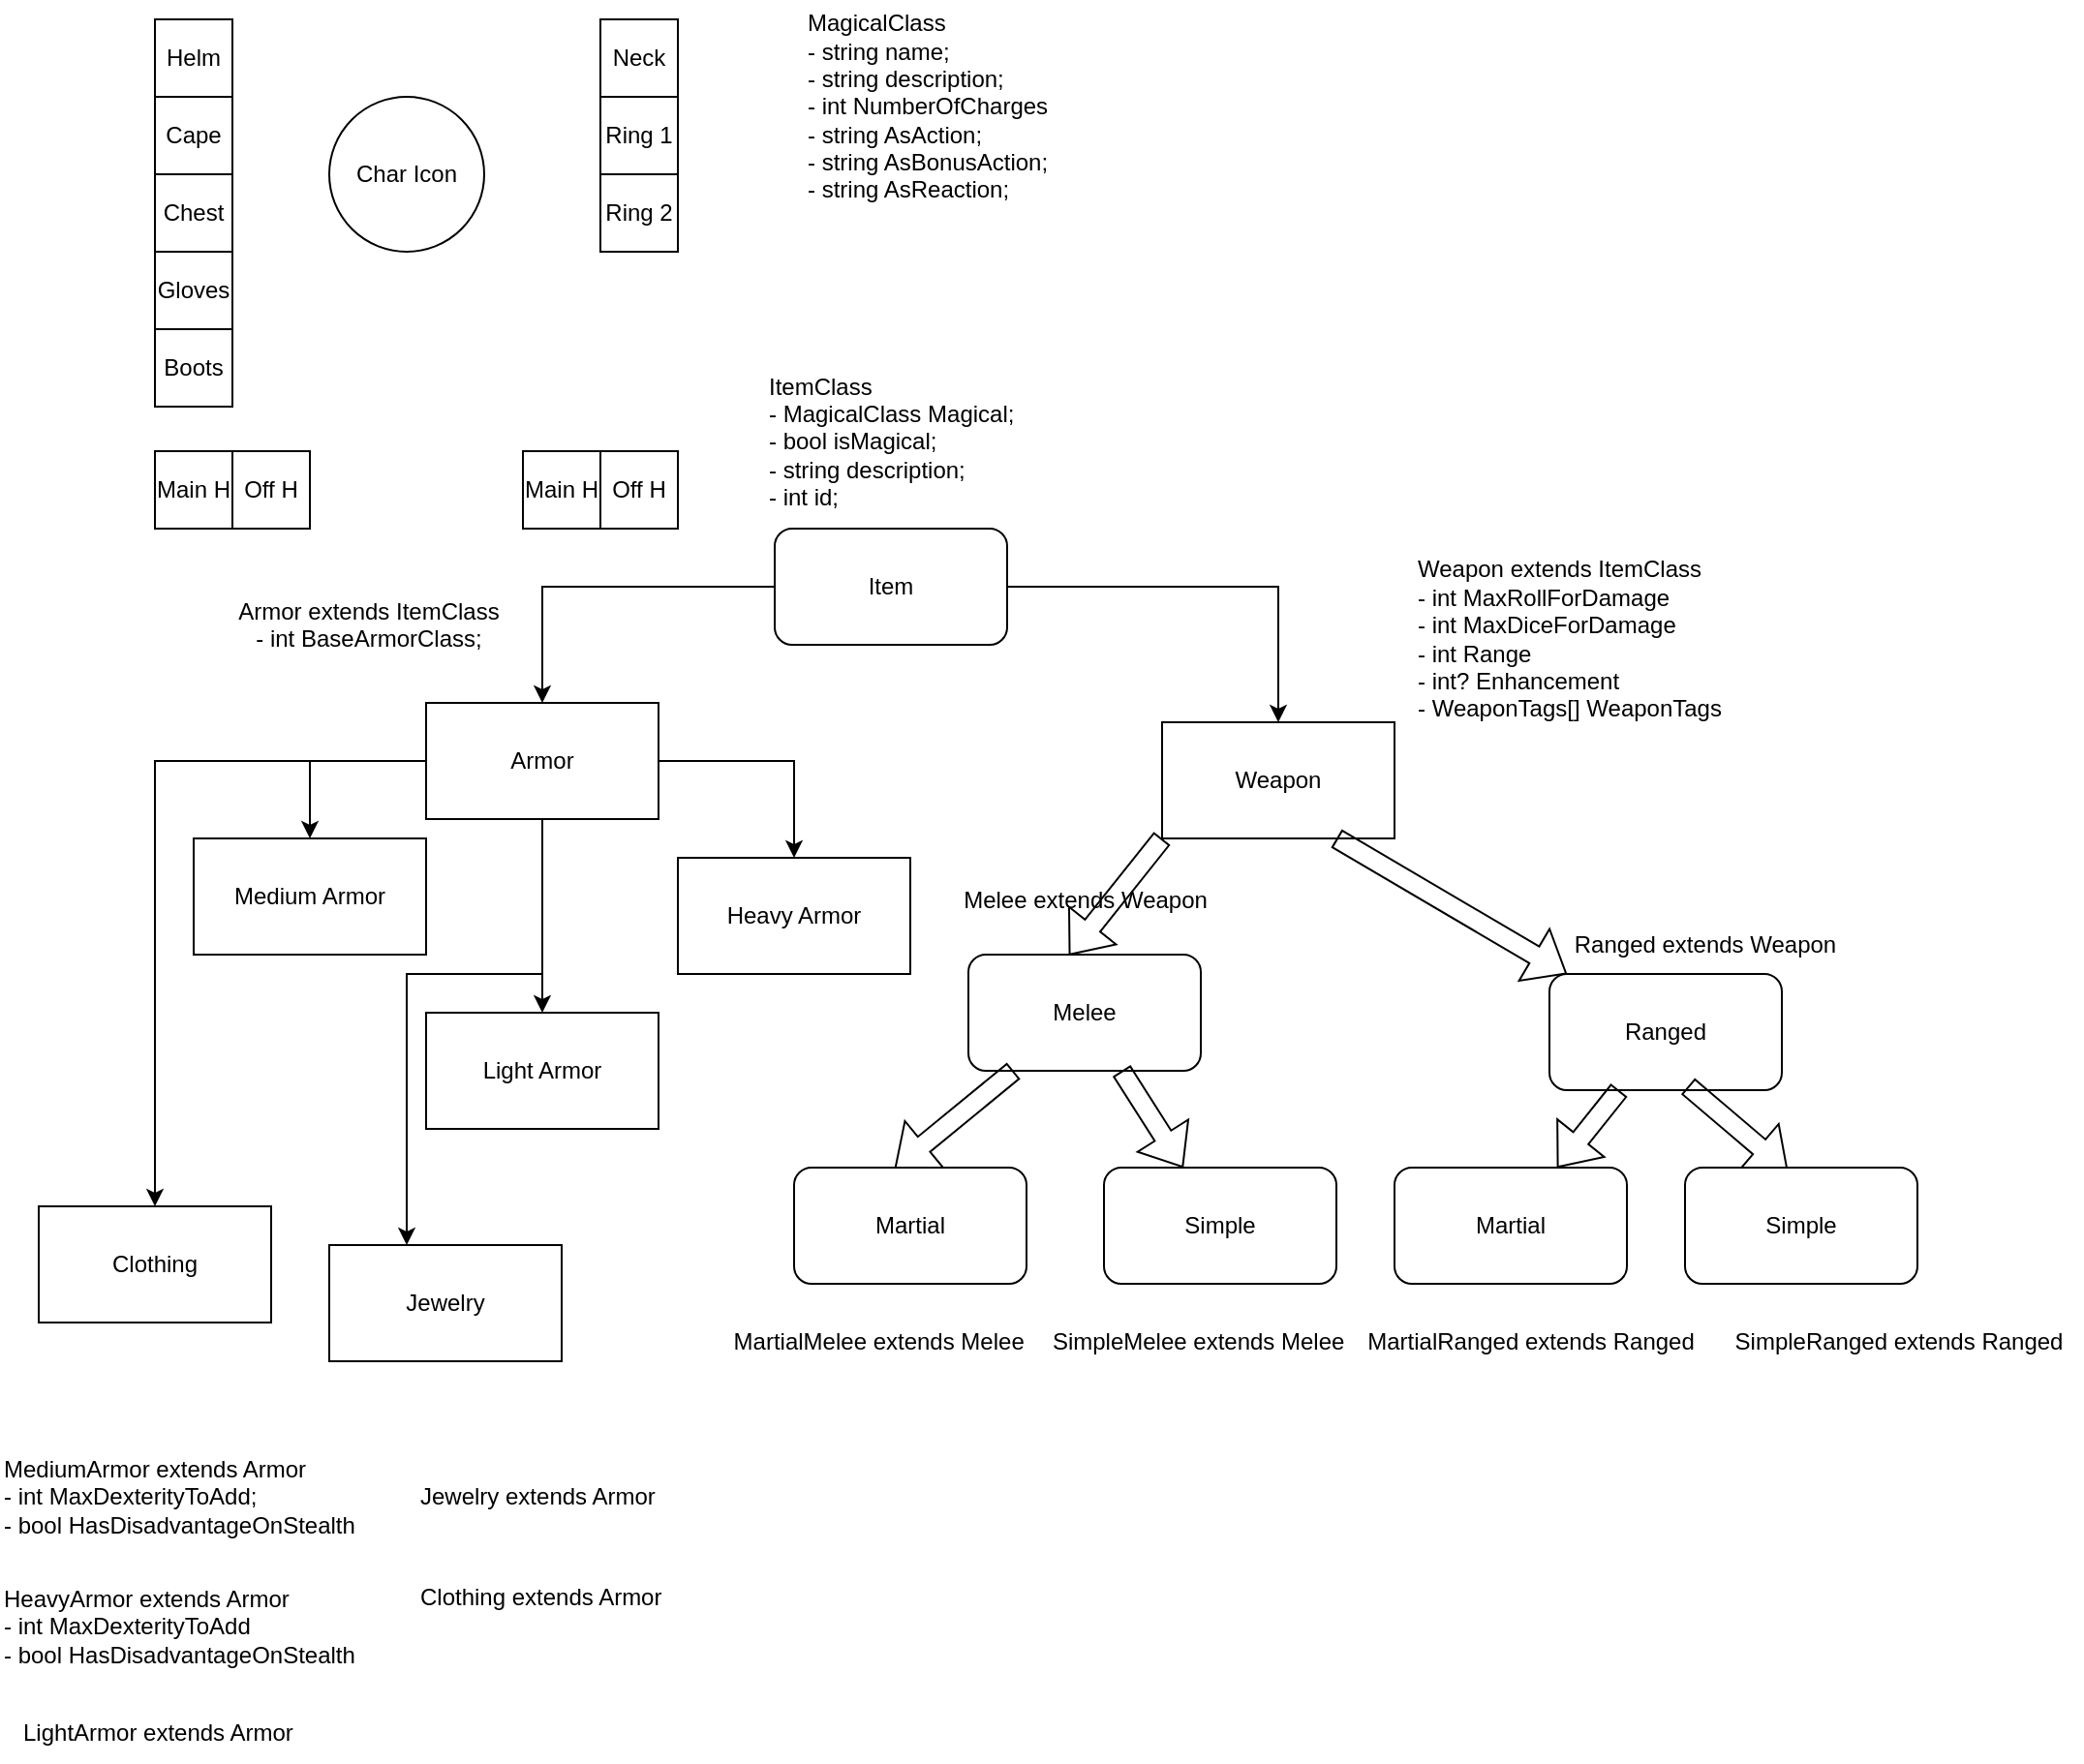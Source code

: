 <mxfile version="26.1.1">
  <diagram name="Page-1" id="hk9YzeqwEVEg29rlHZLW">
    <mxGraphModel dx="1188" dy="653" grid="1" gridSize="10" guides="1" tooltips="1" connect="1" arrows="1" fold="1" page="1" pageScale="1" pageWidth="850" pageHeight="1100" math="0" shadow="0">
      <root>
        <mxCell id="0" />
        <mxCell id="1" parent="0" />
        <mxCell id="6eqrxEWgK1QM-ZDSmNXe-2" value="Char Icon" style="ellipse;whiteSpace=wrap;html=1;aspect=fixed;" vertex="1" parent="1">
          <mxGeometry x="180" y="120" width="80" height="80" as="geometry" />
        </mxCell>
        <mxCell id="6eqrxEWgK1QM-ZDSmNXe-3" value="Helm" style="whiteSpace=wrap;html=1;aspect=fixed;" vertex="1" parent="1">
          <mxGeometry x="90" y="80" width="40" height="40" as="geometry" />
        </mxCell>
        <mxCell id="6eqrxEWgK1QM-ZDSmNXe-4" value="Cape" style="whiteSpace=wrap;html=1;aspect=fixed;" vertex="1" parent="1">
          <mxGeometry x="90" y="120" width="40" height="40" as="geometry" />
        </mxCell>
        <mxCell id="6eqrxEWgK1QM-ZDSmNXe-5" value="Chest" style="whiteSpace=wrap;html=1;aspect=fixed;" vertex="1" parent="1">
          <mxGeometry x="90" y="160" width="40" height="40" as="geometry" />
        </mxCell>
        <mxCell id="6eqrxEWgK1QM-ZDSmNXe-7" value="Boots" style="whiteSpace=wrap;html=1;aspect=fixed;" vertex="1" parent="1">
          <mxGeometry x="90" y="240" width="40" height="40" as="geometry" />
        </mxCell>
        <mxCell id="6eqrxEWgK1QM-ZDSmNXe-8" value="Neck" style="whiteSpace=wrap;html=1;aspect=fixed;" vertex="1" parent="1">
          <mxGeometry x="320" y="80" width="40" height="40" as="geometry" />
        </mxCell>
        <mxCell id="6eqrxEWgK1QM-ZDSmNXe-9" value="Ring 1" style="whiteSpace=wrap;html=1;aspect=fixed;" vertex="1" parent="1">
          <mxGeometry x="320" y="120" width="40" height="40" as="geometry" />
        </mxCell>
        <mxCell id="6eqrxEWgK1QM-ZDSmNXe-10" value="Ring 2" style="whiteSpace=wrap;html=1;aspect=fixed;" vertex="1" parent="1">
          <mxGeometry x="320" y="160" width="40" height="40" as="geometry" />
        </mxCell>
        <mxCell id="6eqrxEWgK1QM-ZDSmNXe-12" value="Off H" style="whiteSpace=wrap;html=1;aspect=fixed;" vertex="1" parent="1">
          <mxGeometry x="130" y="303" width="40" height="40" as="geometry" />
        </mxCell>
        <mxCell id="6eqrxEWgK1QM-ZDSmNXe-13" value="Main H" style="whiteSpace=wrap;html=1;aspect=fixed;" vertex="1" parent="1">
          <mxGeometry x="90" y="303" width="40" height="40" as="geometry" />
        </mxCell>
        <mxCell id="6eqrxEWgK1QM-ZDSmNXe-14" value="Off H" style="whiteSpace=wrap;html=1;aspect=fixed;" vertex="1" parent="1">
          <mxGeometry x="320" y="303" width="40" height="40" as="geometry" />
        </mxCell>
        <mxCell id="6eqrxEWgK1QM-ZDSmNXe-15" value="Main H" style="whiteSpace=wrap;html=1;aspect=fixed;" vertex="1" parent="1">
          <mxGeometry x="280" y="303" width="40" height="40" as="geometry" />
        </mxCell>
        <mxCell id="6eqrxEWgK1QM-ZDSmNXe-17" style="edgeStyle=orthogonalEdgeStyle;rounded=0;orthogonalLoop=1;jettySize=auto;html=1;" edge="1" parent="1" source="6eqrxEWgK1QM-ZDSmNXe-16" target="6eqrxEWgK1QM-ZDSmNXe-19">
          <mxGeometry relative="1" as="geometry">
            <mxPoint x="360" y="443" as="targetPoint" />
          </mxGeometry>
        </mxCell>
        <mxCell id="6eqrxEWgK1QM-ZDSmNXe-18" style="edgeStyle=orthogonalEdgeStyle;rounded=0;orthogonalLoop=1;jettySize=auto;html=1;entryX=0.5;entryY=0;entryDx=0;entryDy=0;" edge="1" parent="1" source="6eqrxEWgK1QM-ZDSmNXe-16" target="6eqrxEWgK1QM-ZDSmNXe-20">
          <mxGeometry relative="1" as="geometry">
            <mxPoint x="600" y="443" as="targetPoint" />
          </mxGeometry>
        </mxCell>
        <mxCell id="6eqrxEWgK1QM-ZDSmNXe-16" value="Item" style="rounded=1;whiteSpace=wrap;html=1;" vertex="1" parent="1">
          <mxGeometry x="410" y="343" width="120" height="60" as="geometry" />
        </mxCell>
        <mxCell id="6eqrxEWgK1QM-ZDSmNXe-21" style="edgeStyle=orthogonalEdgeStyle;rounded=0;orthogonalLoop=1;jettySize=auto;html=1;" edge="1" parent="1" source="6eqrxEWgK1QM-ZDSmNXe-19" target="6eqrxEWgK1QM-ZDSmNXe-27">
          <mxGeometry relative="1" as="geometry">
            <mxPoint x="190" y="513" as="targetPoint" />
            <Array as="points">
              <mxPoint x="170" y="463" />
            </Array>
          </mxGeometry>
        </mxCell>
        <mxCell id="6eqrxEWgK1QM-ZDSmNXe-24" style="edgeStyle=orthogonalEdgeStyle;rounded=0;orthogonalLoop=1;jettySize=auto;html=1;entryX=0.5;entryY=0;entryDx=0;entryDy=0;" edge="1" parent="1" source="6eqrxEWgK1QM-ZDSmNXe-19" target="6eqrxEWgK1QM-ZDSmNXe-26">
          <mxGeometry relative="1" as="geometry">
            <mxPoint x="290" y="513" as="targetPoint" />
          </mxGeometry>
        </mxCell>
        <mxCell id="6eqrxEWgK1QM-ZDSmNXe-33" style="edgeStyle=orthogonalEdgeStyle;rounded=0;orthogonalLoop=1;jettySize=auto;html=1;" edge="1" parent="1" source="6eqrxEWgK1QM-ZDSmNXe-19" target="6eqrxEWgK1QM-ZDSmNXe-32">
          <mxGeometry relative="1" as="geometry" />
        </mxCell>
        <mxCell id="6eqrxEWgK1QM-ZDSmNXe-35" style="edgeStyle=orthogonalEdgeStyle;rounded=0;orthogonalLoop=1;jettySize=auto;html=1;" edge="1" parent="1" source="6eqrxEWgK1QM-ZDSmNXe-19" target="6eqrxEWgK1QM-ZDSmNXe-34">
          <mxGeometry relative="1" as="geometry">
            <Array as="points">
              <mxPoint x="290" y="573" />
              <mxPoint x="220" y="573" />
            </Array>
          </mxGeometry>
        </mxCell>
        <mxCell id="6eqrxEWgK1QM-ZDSmNXe-19" value="Armor&lt;span style=&quot;color: rgba(0, 0, 0, 0); font-family: monospace; font-size: 0px; text-align: start; text-wrap-mode: nowrap;&quot;&gt;%3CmxGraphModel%3E%3Croot%3E%3CmxCell%20id%3D%220%22%2F%3E%3CmxCell%20id%3D%221%22%20parent%3D%220%22%2F%3E%3CmxCell%20id%3D%222%22%20value%3D%22Off%20H%22%20style%3D%22whiteSpace%3Dwrap%3Bhtml%3D1%3Baspect%3Dfixed%3B%22%20vertex%3D%221%22%20parent%3D%221%22%3E%3CmxGeometry%20x%3D%22130%22%20y%3D%22280%22%20width%3D%2240%22%20height%3D%2240%22%20as%3D%22geometry%22%2F%3E%3C%2FmxCell%3E%3CmxCell%20id%3D%223%22%20value%3D%22Main%20H%22%20style%3D%22whiteSpace%3Dwrap%3Bhtml%3D1%3Baspect%3Dfixed%3B%22%20vertex%3D%221%22%20parent%3D%221%22%3E%3CmxGeometry%20x%3D%2290%22%20y%3D%22280%22%20width%3D%2240%22%20height%3D%2240%22%20as%3D%22geometry%22%2F%3E%3C%2FmxCell%3E%3C%2Froot%3E%3C%2FmxGraphModel%3E&lt;/span&gt;" style="rounded=0;whiteSpace=wrap;html=1;" vertex="1" parent="1">
          <mxGeometry x="230" y="433" width="120" height="60" as="geometry" />
        </mxCell>
        <mxCell id="6eqrxEWgK1QM-ZDSmNXe-20" value="Weapon" style="rounded=0;whiteSpace=wrap;html=1;" vertex="1" parent="1">
          <mxGeometry x="610" y="443" width="120" height="60" as="geometry" />
        </mxCell>
        <mxCell id="6eqrxEWgK1QM-ZDSmNXe-26" value="Light Armor" style="rounded=0;whiteSpace=wrap;html=1;" vertex="1" parent="1">
          <mxGeometry x="230" y="593" width="120" height="60" as="geometry" />
        </mxCell>
        <mxCell id="6eqrxEWgK1QM-ZDSmNXe-27" value="Medium Armor" style="rounded=0;whiteSpace=wrap;html=1;" vertex="1" parent="1">
          <mxGeometry x="110" y="503" width="120" height="60" as="geometry" />
        </mxCell>
        <mxCell id="6eqrxEWgK1QM-ZDSmNXe-30" style="edgeStyle=orthogonalEdgeStyle;rounded=0;orthogonalLoop=1;jettySize=auto;html=1;entryX=0.5;entryY=0;entryDx=0;entryDy=0;" edge="1" parent="1" source="6eqrxEWgK1QM-ZDSmNXe-19" target="6eqrxEWgK1QM-ZDSmNXe-31">
          <mxGeometry relative="1" as="geometry">
            <mxPoint x="410" y="513" as="targetPoint" />
          </mxGeometry>
        </mxCell>
        <mxCell id="6eqrxEWgK1QM-ZDSmNXe-31" value="Heavy Armor" style="rounded=0;whiteSpace=wrap;html=1;" vertex="1" parent="1">
          <mxGeometry x="360" y="513" width="120" height="60" as="geometry" />
        </mxCell>
        <mxCell id="6eqrxEWgK1QM-ZDSmNXe-32" value="Clothing" style="rounded=0;whiteSpace=wrap;html=1;" vertex="1" parent="1">
          <mxGeometry x="30" y="693" width="120" height="60" as="geometry" />
        </mxCell>
        <mxCell id="6eqrxEWgK1QM-ZDSmNXe-34" value="Jewelry" style="rounded=0;whiteSpace=wrap;html=1;" vertex="1" parent="1">
          <mxGeometry x="180" y="713" width="120" height="60" as="geometry" />
        </mxCell>
        <mxCell id="6eqrxEWgK1QM-ZDSmNXe-38" value="Ranged" style="rounded=1;whiteSpace=wrap;html=1;" vertex="1" parent="1">
          <mxGeometry x="810" y="573" width="120" height="60" as="geometry" />
        </mxCell>
        <mxCell id="6eqrxEWgK1QM-ZDSmNXe-39" value="Melee" style="rounded=1;whiteSpace=wrap;html=1;" vertex="1" parent="1">
          <mxGeometry x="510" y="563" width="120" height="60" as="geometry" />
        </mxCell>
        <mxCell id="6eqrxEWgK1QM-ZDSmNXe-43" value="" style="shape=flexArrow;endArrow=classic;html=1;rounded=0;exitX=0;exitY=1;exitDx=0;exitDy=0;entryX=0.433;entryY=0.005;entryDx=0;entryDy=0;entryPerimeter=0;" edge="1" parent="1" source="6eqrxEWgK1QM-ZDSmNXe-20" target="6eqrxEWgK1QM-ZDSmNXe-39">
          <mxGeometry width="50" height="50" relative="1" as="geometry">
            <mxPoint x="520" y="573" as="sourcePoint" />
            <mxPoint x="570" y="523" as="targetPoint" />
          </mxGeometry>
        </mxCell>
        <mxCell id="6eqrxEWgK1QM-ZDSmNXe-44" value="" style="shape=flexArrow;endArrow=classic;html=1;rounded=0;exitX=0.75;exitY=1;exitDx=0;exitDy=0;" edge="1" parent="1" source="6eqrxEWgK1QM-ZDSmNXe-20" target="6eqrxEWgK1QM-ZDSmNXe-38">
          <mxGeometry width="50" height="50" relative="1" as="geometry">
            <mxPoint x="620" y="513" as="sourcePoint" />
            <mxPoint x="572" y="573" as="targetPoint" />
          </mxGeometry>
        </mxCell>
        <mxCell id="6eqrxEWgK1QM-ZDSmNXe-45" value="" style="shape=flexArrow;endArrow=classic;html=1;rounded=0;entryX=0.433;entryY=0.005;entryDx=0;entryDy=0;entryPerimeter=0;" edge="1" parent="1" source="6eqrxEWgK1QM-ZDSmNXe-39" target="6eqrxEWgK1QM-ZDSmNXe-47">
          <mxGeometry width="50" height="50" relative="1" as="geometry">
            <mxPoint x="530" y="623" as="sourcePoint" />
            <mxPoint x="482" y="683" as="targetPoint" />
          </mxGeometry>
        </mxCell>
        <mxCell id="6eqrxEWgK1QM-ZDSmNXe-46" value="" style="shape=flexArrow;endArrow=classic;html=1;rounded=0;" edge="1" parent="1" source="6eqrxEWgK1QM-ZDSmNXe-39" target="6eqrxEWgK1QM-ZDSmNXe-48">
          <mxGeometry width="50" height="50" relative="1" as="geometry">
            <mxPoint x="600" y="623" as="sourcePoint" />
            <mxPoint x="653" y="683" as="targetPoint" />
          </mxGeometry>
        </mxCell>
        <mxCell id="6eqrxEWgK1QM-ZDSmNXe-47" value="Martial&lt;span style=&quot;color: rgba(0, 0, 0, 0); font-family: monospace; font-size: 0px; text-align: start; text-wrap-mode: nowrap;&quot;&gt;%3CmxGraphModel%3E%3Croot%3E%3CmxCell%20id%3D%220%22%2F%3E%3CmxCell%20id%3D%221%22%20parent%3D%220%22%2F%3E%3CmxCell%20id%3D%222%22%20value%3D%22%22%20style%3D%22shape%3DflexArrow%3BendArrow%3Dclassic%3Bhtml%3D1%3Brounded%3D0%3BexitX%3D0.75%3BexitY%3D1%3BexitDx%3D0%3BexitDy%3D0%3B%22%20edge%3D%221%22%20parent%3D%221%22%3E%3CmxGeometry%20width%3D%2250%22%20height%3D%2250%22%20relative%3D%221%22%20as%3D%22geometry%22%3E%3CmxPoint%20x%3D%221000%22%20y%3D%22190%22%20as%3D%22sourcePoint%22%2F%3E%3CmxPoint%20x%3D%221053%22%20y%3D%22250%22%20as%3D%22targetPoint%22%2F%3E%3C%2FmxGeometry%3E%3C%2FmxCell%3E%3C%2Froot%3E%3C%2FmxGraphModel%3E&lt;/span&gt;" style="rounded=1;whiteSpace=wrap;html=1;" vertex="1" parent="1">
          <mxGeometry x="420" y="673" width="120" height="60" as="geometry" />
        </mxCell>
        <mxCell id="6eqrxEWgK1QM-ZDSmNXe-48" value="Simple" style="rounded=1;whiteSpace=wrap;html=1;" vertex="1" parent="1">
          <mxGeometry x="580" y="673" width="120" height="60" as="geometry" />
        </mxCell>
        <mxCell id="6eqrxEWgK1QM-ZDSmNXe-49" value="" style="shape=flexArrow;endArrow=classic;html=1;rounded=0;" edge="1" parent="1" target="6eqrxEWgK1QM-ZDSmNXe-51" source="6eqrxEWgK1QM-ZDSmNXe-38">
          <mxGeometry width="50" height="50" relative="1" as="geometry">
            <mxPoint x="833" y="633" as="sourcePoint" />
            <mxPoint x="782" y="693" as="targetPoint" />
          </mxGeometry>
        </mxCell>
        <mxCell id="6eqrxEWgK1QM-ZDSmNXe-50" value="" style="shape=flexArrow;endArrow=classic;html=1;rounded=0;exitX=0.596;exitY=0.966;exitDx=0;exitDy=0;exitPerimeter=0;entryX=0.443;entryY=0.032;entryDx=0;entryDy=0;entryPerimeter=0;" edge="1" parent="1" target="6eqrxEWgK1QM-ZDSmNXe-52" source="6eqrxEWgK1QM-ZDSmNXe-38">
          <mxGeometry width="50" height="50" relative="1" as="geometry">
            <mxPoint x="889" y="633" as="sourcePoint" />
            <mxPoint x="953" y="693" as="targetPoint" />
          </mxGeometry>
        </mxCell>
        <mxCell id="6eqrxEWgK1QM-ZDSmNXe-51" value="Martial&lt;span style=&quot;color: rgba(0, 0, 0, 0); font-family: monospace; font-size: 0px; text-align: start; text-wrap-mode: nowrap;&quot;&gt;%3CmxGraphModel%3E%3Croot%3E%3CmxCell%20id%3D%220%22%2F%3E%3CmxCell%20id%3D%221%22%20parent%3D%220%22%2F%3E%3CmxCell%20id%3D%222%22%20value%3D%22%22%20style%3D%22shape%3DflexArrow%3BendArrow%3Dclassic%3Bhtml%3D1%3Brounded%3D0%3BexitX%3D0.75%3BexitY%3D1%3BexitDx%3D0%3BexitDy%3D0%3B%22%20edge%3D%221%22%20parent%3D%221%22%3E%3CmxGeometry%20width%3D%2250%22%20height%3D%2250%22%20relative%3D%221%22%20as%3D%22geometry%22%3E%3CmxPoint%20x%3D%221000%22%20y%3D%22190%22%20as%3D%22sourcePoint%22%2F%3E%3CmxPoint%20x%3D%221053%22%20y%3D%22250%22%20as%3D%22targetPoint%22%2F%3E%3C%2FmxGeometry%3E%3C%2FmxCell%3E%3C%2Froot%3E%3C%2FmxGraphModel%3E&lt;/span&gt;" style="rounded=1;whiteSpace=wrap;html=1;" vertex="1" parent="1">
          <mxGeometry x="730" y="673" width="120" height="60" as="geometry" />
        </mxCell>
        <mxCell id="6eqrxEWgK1QM-ZDSmNXe-52" value="Simple" style="rounded=1;whiteSpace=wrap;html=1;" vertex="1" parent="1">
          <mxGeometry x="880" y="673" width="120" height="60" as="geometry" />
        </mxCell>
        <mxCell id="6eqrxEWgK1QM-ZDSmNXe-53" value="&lt;div&gt;ItemClass&lt;/div&gt;- MagicalClass Magical;&lt;div&gt;- bool isMagical;&lt;/div&gt;&lt;div&gt;- string description;&lt;/div&gt;&lt;div&gt;- int id;&lt;/div&gt;" style="text;html=1;align=left;verticalAlign=middle;resizable=0;points=[];autosize=1;strokeColor=none;fillColor=none;" vertex="1" parent="1">
          <mxGeometry x="405" y="253" width="150" height="90" as="geometry" />
        </mxCell>
        <mxCell id="6eqrxEWgK1QM-ZDSmNXe-54" value="Armor extends ItemClass&lt;div&gt;- int BaseArmorClass;&lt;/div&gt;&lt;div&gt;&lt;br&gt;&lt;/div&gt;" style="text;html=1;align=center;verticalAlign=middle;resizable=0;points=[];autosize=1;strokeColor=none;fillColor=none;" vertex="1" parent="1">
          <mxGeometry x="120" y="370" width="160" height="60" as="geometry" />
        </mxCell>
        <mxCell id="6eqrxEWgK1QM-ZDSmNXe-55" value="MediumArmor extends Armor&lt;div&gt;- int MaxDexterityToAdd;&lt;/div&gt;&lt;div&gt;- bool HasDisadvantageOnStealth&lt;/div&gt;" style="text;html=1;align=left;verticalAlign=middle;resizable=0;points=[];autosize=1;strokeColor=none;fillColor=none;" vertex="1" parent="1">
          <mxGeometry x="10" y="813" width="200" height="60" as="geometry" />
        </mxCell>
        <mxCell id="6eqrxEWgK1QM-ZDSmNXe-56" value="LightArmor extends Armor" style="text;html=1;align=left;verticalAlign=middle;resizable=0;points=[];autosize=1;strokeColor=none;fillColor=none;" vertex="1" parent="1">
          <mxGeometry x="20" y="950" width="160" height="30" as="geometry" />
        </mxCell>
        <mxCell id="6eqrxEWgK1QM-ZDSmNXe-57" value="HeavyArmor extends Armor&lt;div&gt;- int MaxDexterityToAdd&lt;/div&gt;&lt;div&gt;- bool HasDisadvantageOnStealth&lt;/div&gt;" style="text;html=1;align=left;verticalAlign=middle;resizable=0;points=[];autosize=1;strokeColor=none;fillColor=none;" vertex="1" parent="1">
          <mxGeometry x="10" y="880" width="200" height="60" as="geometry" />
        </mxCell>
        <mxCell id="6eqrxEWgK1QM-ZDSmNXe-58" value="Jewelry extends Armor" style="text;html=1;align=left;verticalAlign=middle;resizable=0;points=[];autosize=1;strokeColor=none;fillColor=none;" vertex="1" parent="1">
          <mxGeometry x="225" y="828" width="140" height="30" as="geometry" />
        </mxCell>
        <mxCell id="6eqrxEWgK1QM-ZDSmNXe-59" value="Clothing extends Armor" style="text;html=1;align=left;verticalAlign=middle;resizable=0;points=[];autosize=1;strokeColor=none;fillColor=none;" vertex="1" parent="1">
          <mxGeometry x="225" y="880" width="150" height="30" as="geometry" />
        </mxCell>
        <mxCell id="6eqrxEWgK1QM-ZDSmNXe-60" value="Weapon extends ItemClass&lt;div&gt;- int MaxRollForDamage&lt;/div&gt;&lt;div&gt;- int MaxDiceForDamage&lt;/div&gt;&lt;div&gt;- int Range&lt;/div&gt;&lt;div&gt;- int? Enhancement&lt;/div&gt;&lt;div&gt;- WeaponTags[] WeaponTags&lt;/div&gt;" style="text;html=1;align=left;verticalAlign=middle;resizable=0;points=[];autosize=1;strokeColor=none;fillColor=none;" vertex="1" parent="1">
          <mxGeometry x="740" y="350" width="180" height="100" as="geometry" />
        </mxCell>
        <mxCell id="6eqrxEWgK1QM-ZDSmNXe-61" value="Gloves" style="whiteSpace=wrap;html=1;aspect=fixed;" vertex="1" parent="1">
          <mxGeometry x="90" y="200" width="40" height="40" as="geometry" />
        </mxCell>
        <mxCell id="6eqrxEWgK1QM-ZDSmNXe-62" value="Melee extends Weapon" style="text;html=1;align=center;verticalAlign=middle;resizable=0;points=[];autosize=1;strokeColor=none;fillColor=none;" vertex="1" parent="1">
          <mxGeometry x="495" y="520" width="150" height="30" as="geometry" />
        </mxCell>
        <mxCell id="6eqrxEWgK1QM-ZDSmNXe-63" value="Ranged extends Weapon" style="text;html=1;align=center;verticalAlign=middle;resizable=0;points=[];autosize=1;strokeColor=none;fillColor=none;" vertex="1" parent="1">
          <mxGeometry x="810" y="543" width="160" height="30" as="geometry" />
        </mxCell>
        <mxCell id="6eqrxEWgK1QM-ZDSmNXe-64" value="MartialMelee extends Melee&lt;span style=&quot;background-color: transparent; color: light-dark(rgb(0, 0, 0), rgb(255, 255, 255));&quot;&gt;&amp;nbsp;&lt;/span&gt;" style="text;html=1;align=center;verticalAlign=middle;resizable=0;points=[];autosize=1;strokeColor=none;fillColor=none;" vertex="1" parent="1">
          <mxGeometry x="375" y="748" width="180" height="30" as="geometry" />
        </mxCell>
        <mxCell id="6eqrxEWgK1QM-ZDSmNXe-65" value="SimpleMelee extends Melee&lt;span style=&quot;background-color: transparent; color: light-dark(rgb(0, 0, 0), rgb(255, 255, 255));&quot;&gt;&amp;nbsp;&lt;/span&gt;" style="text;html=1;align=center;verticalAlign=middle;resizable=0;points=[];autosize=1;strokeColor=none;fillColor=none;" vertex="1" parent="1">
          <mxGeometry x="540" y="748" width="180" height="30" as="geometry" />
        </mxCell>
        <mxCell id="6eqrxEWgK1QM-ZDSmNXe-66" value="SimpleRanged extends Ranged" style="text;html=1;align=center;verticalAlign=middle;resizable=0;points=[];autosize=1;strokeColor=none;fillColor=none;" vertex="1" parent="1">
          <mxGeometry x="895" y="748" width="190" height="30" as="geometry" />
        </mxCell>
        <mxCell id="6eqrxEWgK1QM-ZDSmNXe-67" value="MartialRanged extends Ranged" style="text;html=1;align=center;verticalAlign=middle;resizable=0;points=[];autosize=1;strokeColor=none;fillColor=none;" vertex="1" parent="1">
          <mxGeometry x="705" y="748" width="190" height="30" as="geometry" />
        </mxCell>
        <mxCell id="6eqrxEWgK1QM-ZDSmNXe-71" value="MagicalClass&lt;div&gt;- string name;&lt;/div&gt;&lt;div&gt;- string description;&lt;/div&gt;&lt;div&gt;- int NumberOfCharges&lt;/div&gt;&lt;div&gt;- string AsAction;&lt;/div&gt;&lt;div&gt;- string AsBonusAction;&lt;/div&gt;&lt;div&gt;- string AsReaction;&lt;/div&gt;" style="text;html=1;align=left;verticalAlign=middle;resizable=0;points=[];autosize=1;strokeColor=none;fillColor=none;" vertex="1" parent="1">
          <mxGeometry x="425" y="70" width="150" height="110" as="geometry" />
        </mxCell>
      </root>
    </mxGraphModel>
  </diagram>
</mxfile>
